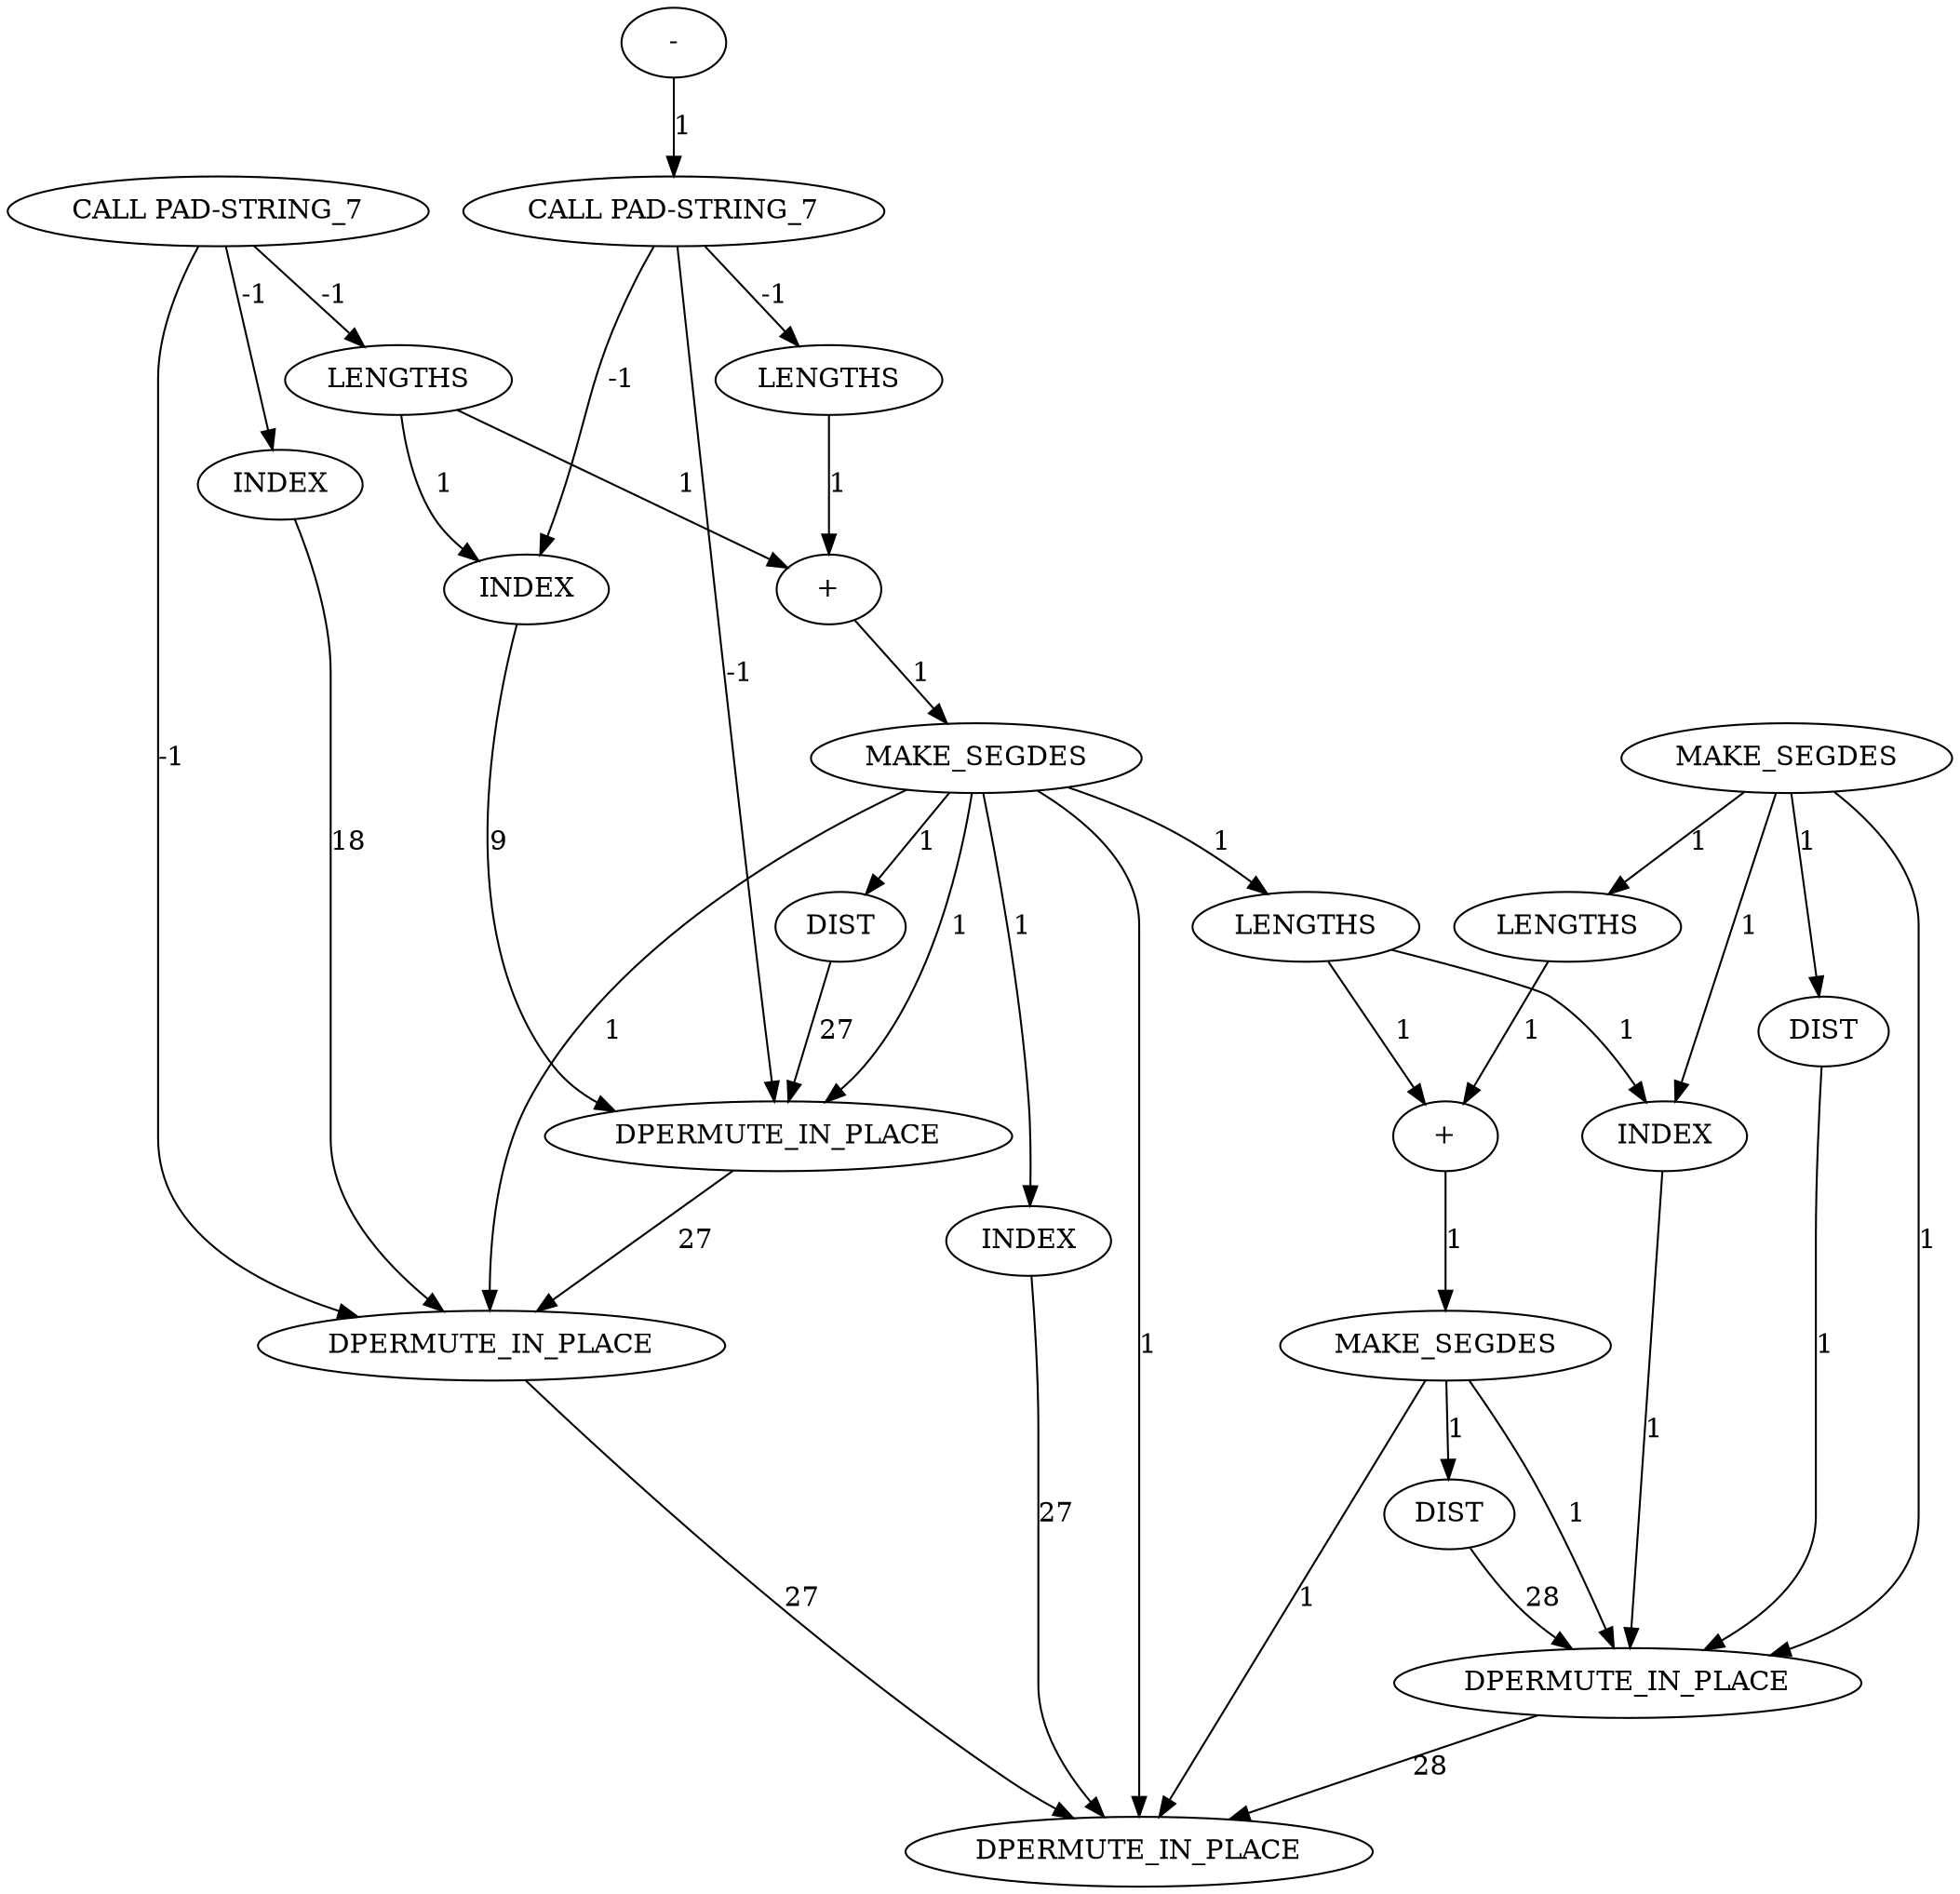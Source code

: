 digraph {
	maximal_independent_set_large_rmat_INST_5788 [label=MAKE_SEGDES cost=43]
	maximal_independent_set_large_rmat_INST_6024 [label=DPERMUTE_IN_PLACE cost=172]
	maximal_independent_set_large_rmat_INST_5708 [label=LENGTHS cost=5203]
	maximal_independent_set_large_rmat_INST_5750 [label=DIST cost=43]
	maximal_independent_set_large_rmat_INST_5764 [label=LENGTHS cost=43]
	maximal_independent_set_large_rmat_INST_5686 [label=INDEX cost=129]
	maximal_independent_set_large_rmat_INST_6021 [label=DPERMUTE_IN_PLACE cost=344]
	maximal_independent_set_large_rmat_INST_5709 [label="+" cost=1]
	maximal_independent_set_large_rmat_INST_5714 [label=MAKE_SEGDES cost=43]
	maximal_independent_set_large_rmat_INST_6022 [label=DPERMUTE_IN_PLACE cost=257]
	maximal_independent_set_large_rmat_INST_5698 [label=INDEX cost=215]
	maximal_independent_set_large_rmat_INST_5676 [label="-" cost=2107]
	maximal_independent_set_large_rmat_INST_5783 [label="+" cost=43]
	maximal_independent_set_large_rmat_INST_5782 [label=LENGTHS cost=1]
	maximal_independent_set_large_rmat_INST_5794 [label=DIST cost=43]
	maximal_independent_set_large_rmat_INST_5744 [label=MAKE_SEGDES cost=43]
	maximal_independent_set_large_rmat_INST_6023 [label=DPERMUTE_IN_PLACE cost=301]
	maximal_independent_set_large_rmat_INST_5772 [label=INDEX cost=129]
	maximal_independent_set_large_rmat_INST_5690 [label=LENGTHS cost=43]
	maximal_independent_set_large_rmat_INST_5760 [label=INDEX cost=129]
	maximal_independent_set_large_rmat_INST_1422 [label="CALL PAD-STRING_7" cost=0]
	maximal_independent_set_large_rmat_INST_5720 [label=DIST cost=86]
	maximal_independent_set_large_rmat_INST_1418 [label="CALL PAD-STRING_7" cost=0]
	maximal_independent_set_large_rmat_INST_5788 -> maximal_independent_set_large_rmat_INST_5794 [label=1 cost=1]
	maximal_independent_set_large_rmat_INST_5788 -> maximal_independent_set_large_rmat_INST_6023 [label=1 cost=1]
	maximal_independent_set_large_rmat_INST_5788 -> maximal_independent_set_large_rmat_INST_6024 [label=1 cost=1]
	maximal_independent_set_large_rmat_INST_5708 -> maximal_independent_set_large_rmat_INST_5709 [label=1 cost=1]
	maximal_independent_set_large_rmat_INST_5750 -> maximal_independent_set_large_rmat_INST_6023 [label=1 cost=1]
	maximal_independent_set_large_rmat_INST_5764 -> maximal_independent_set_large_rmat_INST_5772 [label=1 cost=1]
	maximal_independent_set_large_rmat_INST_5764 -> maximal_independent_set_large_rmat_INST_5783 [label=1 cost=1]
	maximal_independent_set_large_rmat_INST_5686 -> maximal_independent_set_large_rmat_INST_6022 [label=18 cost=18]
	maximal_independent_set_large_rmat_INST_6021 -> maximal_independent_set_large_rmat_INST_6022 [label=27 cost=27]
	maximal_independent_set_large_rmat_INST_5709 -> maximal_independent_set_large_rmat_INST_5714 [label=1 cost=1]
	maximal_independent_set_large_rmat_INST_5714 -> maximal_independent_set_large_rmat_INST_5720 [label=1 cost=1]
	maximal_independent_set_large_rmat_INST_5714 -> maximal_independent_set_large_rmat_INST_6021 [label=1 cost=1]
	maximal_independent_set_large_rmat_INST_5714 -> maximal_independent_set_large_rmat_INST_6022 [label=1 cost=1]
	maximal_independent_set_large_rmat_INST_5714 -> maximal_independent_set_large_rmat_INST_5760 [label=1 cost=1]
	maximal_independent_set_large_rmat_INST_5714 -> maximal_independent_set_large_rmat_INST_5764 [label=1 cost=1]
	maximal_independent_set_large_rmat_INST_5714 -> maximal_independent_set_large_rmat_INST_6024 [label=1 cost=1]
	maximal_independent_set_large_rmat_INST_6022 -> maximal_independent_set_large_rmat_INST_6024 [label=27 cost=27]
	maximal_independent_set_large_rmat_INST_5698 -> maximal_independent_set_large_rmat_INST_6021 [label=9 cost=9]
	maximal_independent_set_large_rmat_INST_5676 -> maximal_independent_set_large_rmat_INST_1422 [label=1 cost=1]
	maximal_independent_set_large_rmat_INST_5783 -> maximal_independent_set_large_rmat_INST_5788 [label=1 cost=1]
	maximal_independent_set_large_rmat_INST_5782 -> maximal_independent_set_large_rmat_INST_5783 [label=1 cost=1]
	maximal_independent_set_large_rmat_INST_5794 -> maximal_independent_set_large_rmat_INST_6023 [label=28 cost=28]
	maximal_independent_set_large_rmat_INST_5744 -> maximal_independent_set_large_rmat_INST_5750 [label=1 cost=1]
	maximal_independent_set_large_rmat_INST_5744 -> maximal_independent_set_large_rmat_INST_5772 [label=1 cost=1]
	maximal_independent_set_large_rmat_INST_5744 -> maximal_independent_set_large_rmat_INST_5782 [label=1 cost=1]
	maximal_independent_set_large_rmat_INST_5744 -> maximal_independent_set_large_rmat_INST_6023 [label=1 cost=1]
	maximal_independent_set_large_rmat_INST_6023 -> maximal_independent_set_large_rmat_INST_6024 [label=28 cost=28]
	maximal_independent_set_large_rmat_INST_5772 -> maximal_independent_set_large_rmat_INST_6023 [label=1 cost=1]
	maximal_independent_set_large_rmat_INST_5690 -> maximal_independent_set_large_rmat_INST_5698 [label=1 cost=1]
	maximal_independent_set_large_rmat_INST_5690 -> maximal_independent_set_large_rmat_INST_5709 [label=1 cost=1]
	maximal_independent_set_large_rmat_INST_5760 -> maximal_independent_set_large_rmat_INST_6024 [label=27 cost=27]
	maximal_independent_set_large_rmat_INST_1422 -> maximal_independent_set_large_rmat_INST_5698 [label=-1 cost=-1]
	maximal_independent_set_large_rmat_INST_1422 -> maximal_independent_set_large_rmat_INST_5708 [label=-1 cost=-1]
	maximal_independent_set_large_rmat_INST_1422 -> maximal_independent_set_large_rmat_INST_6021 [label=-1 cost=-1]
	maximal_independent_set_large_rmat_INST_5720 -> maximal_independent_set_large_rmat_INST_6021 [label=27 cost=27]
	maximal_independent_set_large_rmat_INST_1418 -> maximal_independent_set_large_rmat_INST_5686 [label=-1 cost=-1]
	maximal_independent_set_large_rmat_INST_1418 -> maximal_independent_set_large_rmat_INST_5690 [label=-1 cost=-1]
	maximal_independent_set_large_rmat_INST_1418 -> maximal_independent_set_large_rmat_INST_6022 [label=-1 cost=-1]
}
